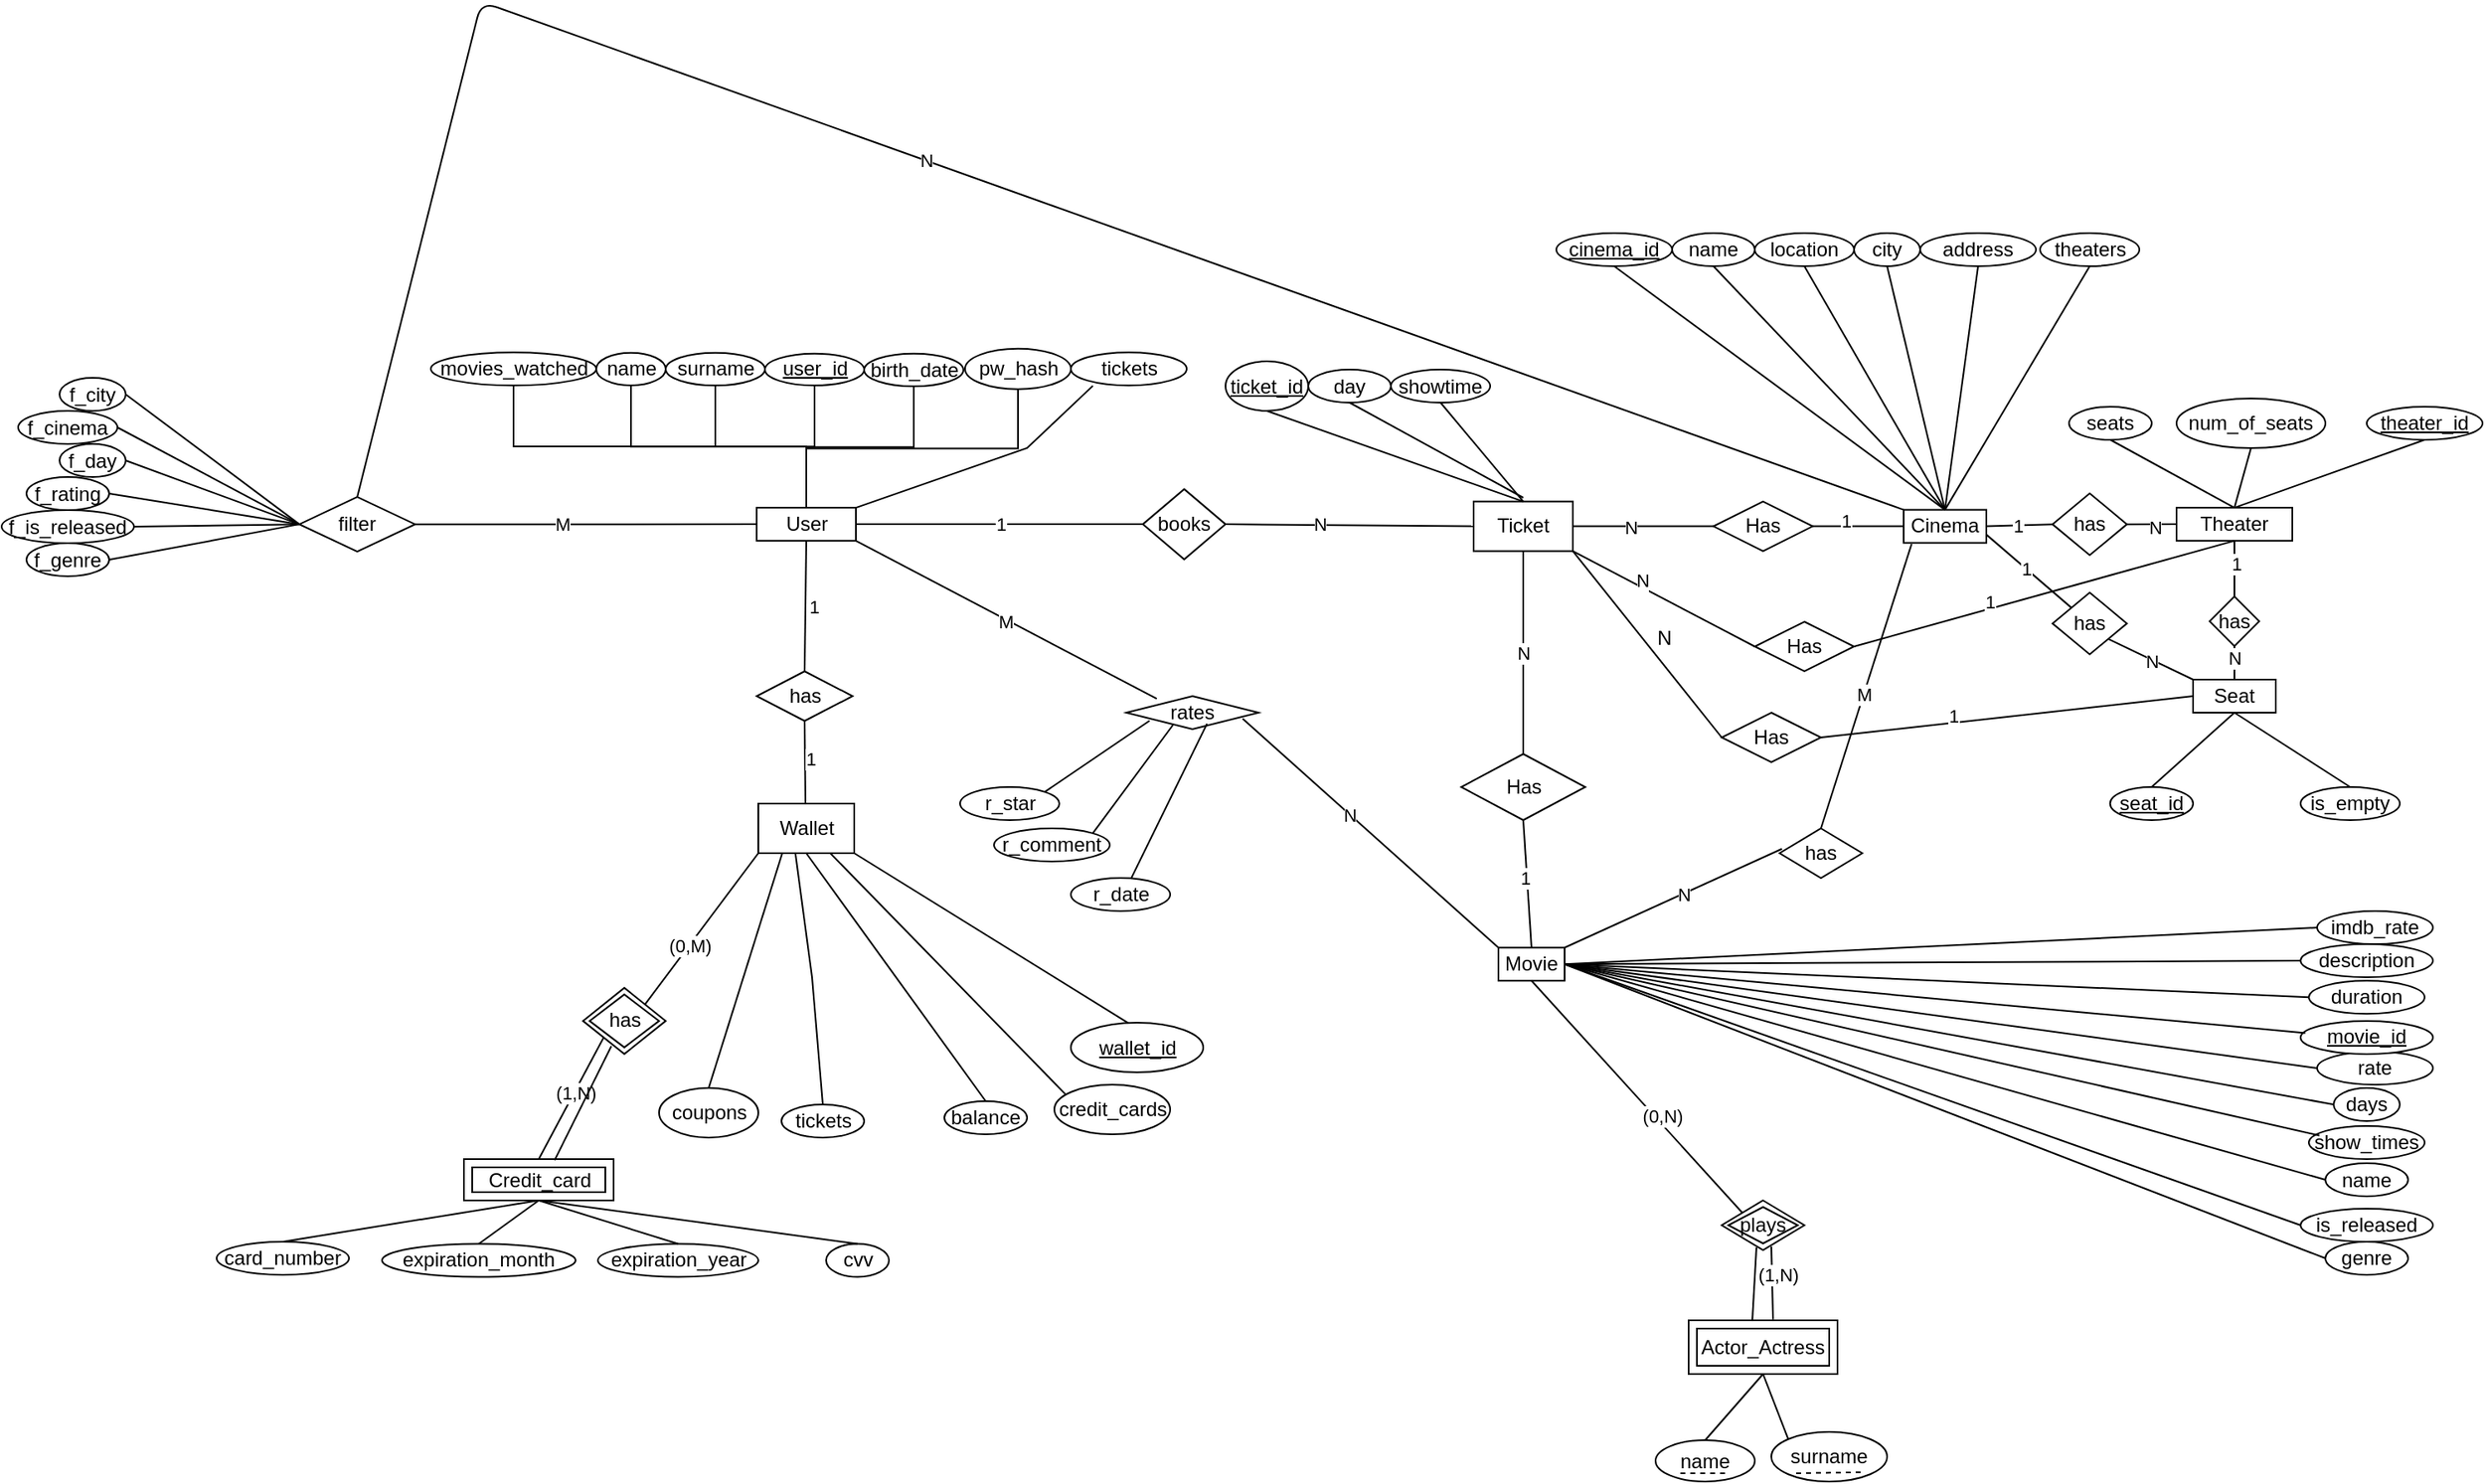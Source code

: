 <mxfile version="24.5.1" type="device">
  <diagram name="er_diagram" id="v9doxOc5a0_JCZSUFdD2">
    <mxGraphModel dx="1278" dy="685" grid="1" gridSize="10" guides="1" tooltips="1" connect="1" arrows="1" fold="1" page="0" pageScale="1" pageWidth="827" pageHeight="1169" background="none" math="0" shadow="0">
      <root>
        <mxCell id="0" />
        <mxCell id="1" parent="0" />
        <mxCell id="D5yejVB-vVZnaP33-RKD-3" style="edgeStyle=orthogonalEdgeStyle;rounded=0;orthogonalLoop=1;jettySize=auto;html=1;exitX=0.5;exitY=0;exitDx=0;exitDy=0;entryX=0.5;entryY=1;entryDx=0;entryDy=0;endArrow=none;" parent="1" source="D5yejVB-vVZnaP33-RKD-1" target="D5yejVB-vVZnaP33-RKD-4" edge="1">
          <mxGeometry relative="1" as="geometry">
            <mxPoint x="-45.5" y="-62.5" as="targetPoint" />
          </mxGeometry>
        </mxCell>
        <mxCell id="24" style="edgeStyle=none;html=1;exitX=0;exitY=0.5;exitDx=0;exitDy=0;entryX=1;entryY=0.5;entryDx=0;entryDy=0;endArrow=none;" parent="1" source="D5yejVB-vVZnaP33-RKD-1" target="21" edge="1">
          <mxGeometry relative="1" as="geometry">
            <mxPoint x="-290" y="-24.14" as="targetPoint" />
          </mxGeometry>
        </mxCell>
        <mxCell id="fPZ1t0YOK3JsRvXyAHku-118" value="M" style="edgeLabel;html=1;align=center;verticalAlign=middle;resizable=0;points=[];" parent="24" vertex="1" connectable="0">
          <mxGeometry x="0.136" relative="1" as="geometry">
            <mxPoint as="offset" />
          </mxGeometry>
        </mxCell>
        <mxCell id="D5yejVB-vVZnaP33-RKD-1" value="User" style="whiteSpace=wrap;html=1;align=center;" parent="1" vertex="1">
          <mxGeometry x="-203.5" y="-33.94" width="60" height="20" as="geometry" />
        </mxCell>
        <mxCell id="D5yejVB-vVZnaP33-RKD-2" value="Movie" style="whiteSpace=wrap;html=1;align=center;" parent="1" vertex="1">
          <mxGeometry x="245" y="232.13" width="40" height="20" as="geometry" />
        </mxCell>
        <mxCell id="D5yejVB-vVZnaP33-RKD-4" value="name" style="ellipse;whiteSpace=wrap;html=1;align=center;" parent="1" vertex="1">
          <mxGeometry x="-300.5" y="-127.63" width="42" height="19.75" as="geometry" />
        </mxCell>
        <mxCell id="D5yejVB-vVZnaP33-RKD-6" value="surname" style="ellipse;whiteSpace=wrap;html=1;align=center;" parent="1" vertex="1">
          <mxGeometry x="-258.5" y="-127.63" width="60" height="19.75" as="geometry" />
        </mxCell>
        <mxCell id="D5yejVB-vVZnaP33-RKD-7" style="edgeStyle=orthogonalEdgeStyle;rounded=0;orthogonalLoop=1;jettySize=auto;html=1;exitX=0.5;exitY=0;exitDx=0;exitDy=0;entryX=0.5;entryY=1;entryDx=0;entryDy=0;endArrow=none;" parent="1" source="D5yejVB-vVZnaP33-RKD-1" target="D5yejVB-vVZnaP33-RKD-8" edge="1">
          <mxGeometry relative="1" as="geometry">
            <mxPoint x="94.5" y="-82.75" as="targetPoint" />
            <mxPoint x="89.5" y="-22.5" as="sourcePoint" />
          </mxGeometry>
        </mxCell>
        <mxCell id="D5yejVB-vVZnaP33-RKD-8" value="birth_date" style="ellipse;whiteSpace=wrap;html=1;align=center;" parent="1" vertex="1">
          <mxGeometry x="-138.5" y="-127.13" width="60" height="19.75" as="geometry" />
        </mxCell>
        <mxCell id="D5yejVB-vVZnaP33-RKD-13" value="Wallet" style="shape=label;margin=3;double=1;whiteSpace=wrap;html=1;align=center;" parent="1" vertex="1">
          <mxGeometry x="-202.5" y="145" width="58" height="30" as="geometry" />
        </mxCell>
        <mxCell id="D5yejVB-vVZnaP33-RKD-16" style="edgeStyle=orthogonalEdgeStyle;rounded=0;orthogonalLoop=1;jettySize=auto;html=1;exitX=0.5;exitY=0;exitDx=0;exitDy=0;entryX=0.5;entryY=1;entryDx=0;entryDy=0;endArrow=none;" parent="1" source="D5yejVB-vVZnaP33-RKD-1" target="D5yejVB-vVZnaP33-RKD-17" edge="1">
          <mxGeometry relative="1" as="geometry">
            <mxPoint x="55.5" y="-123.25" as="targetPoint" />
            <mxPoint x="114.5" y="-83.25" as="sourcePoint" />
          </mxGeometry>
        </mxCell>
        <mxCell id="D5yejVB-vVZnaP33-RKD-17" value="&lt;u&gt;user_id&lt;/u&gt;" style="ellipse;whiteSpace=wrap;html=1;align=center;" parent="1" vertex="1">
          <mxGeometry x="-198.5" y="-127.13" width="60" height="19.25" as="geometry" />
        </mxCell>
        <mxCell id="D5yejVB-vVZnaP33-RKD-21" value="balance" style="ellipse;whiteSpace=wrap;html=1;align=center;" parent="1" vertex="1">
          <mxGeometry x="-90" y="325" width="50" height="20" as="geometry" />
        </mxCell>
        <mxCell id="D5yejVB-vVZnaP33-RKD-35" value="has" style="shape=rhombus;double=0;perimeter=rhombusPerimeter;whiteSpace=wrap;html=1;align=center;" parent="1" vertex="1">
          <mxGeometry x="-203.5" y="65" width="58" height="30" as="geometry" />
        </mxCell>
        <mxCell id="D5yejVB-vVZnaP33-RKD-42" style="edgeStyle=orthogonalEdgeStyle;rounded=0;orthogonalLoop=1;jettySize=auto;html=1;exitX=0.5;exitY=0;exitDx=0;exitDy=0;entryX=0.5;entryY=1;entryDx=0;entryDy=0;endArrow=none;" parent="1" source="D5yejVB-vVZnaP33-RKD-1" target="D5yejVB-vVZnaP33-RKD-43" edge="1">
          <mxGeometry relative="1" as="geometry">
            <mxPoint x="140.5" y="-48.01" as="targetPoint" />
            <mxPoint x="74.5" y="32.24" as="sourcePoint" />
          </mxGeometry>
        </mxCell>
        <mxCell id="D5yejVB-vVZnaP33-RKD-43" value="pw_hash" style="ellipse;whiteSpace=wrap;html=1;align=center;" parent="1" vertex="1">
          <mxGeometry x="-77.5" y="-130.13" width="64" height="24.49" as="geometry" />
        </mxCell>
        <mxCell id="D5yejVB-vVZnaP33-RKD-47" value="name" style="ellipse;whiteSpace=wrap;html=1;align=center;" parent="1" vertex="1">
          <mxGeometry x="745" y="362.5" width="50" height="20" as="geometry" />
        </mxCell>
        <mxCell id="D5yejVB-vVZnaP33-RKD-49" value="genre" style="ellipse;whiteSpace=wrap;html=1;align=center;" parent="1" vertex="1">
          <mxGeometry x="745" y="410" width="50" height="20" as="geometry" />
        </mxCell>
        <mxCell id="D5yejVB-vVZnaP33-RKD-54" value="imdb_rate" style="ellipse;whiteSpace=wrap;html=1;align=center;" parent="1" vertex="1">
          <mxGeometry x="740" y="210" width="70" height="20" as="geometry" />
        </mxCell>
        <mxCell id="D5yejVB-vVZnaP33-RKD-60" value="rate" style="ellipse;whiteSpace=wrap;html=1;align=center;" parent="1" vertex="1">
          <mxGeometry x="740" y="295" width="70" height="20" as="geometry" />
        </mxCell>
        <mxCell id="D5yejVB-vVZnaP33-RKD-66" value="days" style="ellipse;whiteSpace=wrap;html=1;align=center;" parent="1" vertex="1">
          <mxGeometry x="750" y="316.99" width="40" height="20" as="geometry" />
        </mxCell>
        <mxCell id="D5yejVB-vVZnaP33-RKD-68" value="show_times" style="ellipse;whiteSpace=wrap;html=1;align=center;" parent="1" vertex="1">
          <mxGeometry x="735" y="340" width="70" height="20" as="geometry" />
        </mxCell>
        <mxCell id="D5yejVB-vVZnaP33-RKD-73" value="f_city" style="ellipse;whiteSpace=wrap;html=1;align=center;" parent="1" vertex="1">
          <mxGeometry x="-625" y="-112.5" width="40" height="20" as="geometry" />
        </mxCell>
        <mxCell id="D5yejVB-vVZnaP33-RKD-74" value="f_cinema" style="ellipse;whiteSpace=wrap;html=1;" parent="1" vertex="1">
          <mxGeometry x="-650" y="-92.5" width="60" height="20" as="geometry" />
        </mxCell>
        <mxCell id="D5yejVB-vVZnaP33-RKD-75" value="f_day" style="ellipse;whiteSpace=wrap;html=1;" parent="1" vertex="1">
          <mxGeometry x="-625" y="-72.5" width="40" height="20" as="geometry" />
        </mxCell>
        <mxCell id="D5yejVB-vVZnaP33-RKD-76" value="f_rating" style="ellipse;whiteSpace=wrap;html=1;" parent="1" vertex="1">
          <mxGeometry x="-645" y="-52.5" width="50" height="20" as="geometry" />
        </mxCell>
        <mxCell id="D5yejVB-vVZnaP33-RKD-78" value="is_released" style="ellipse;whiteSpace=wrap;html=1;" parent="1" vertex="1">
          <mxGeometry x="730" y="390" width="80" height="20" as="geometry" />
        </mxCell>
        <mxCell id="D5yejVB-vVZnaP33-RKD-80" value="" style="edgeStyle=none;orthogonalLoop=1;jettySize=auto;html=1;rounded=0;exitX=0;exitY=0.5;exitDx=0;exitDy=0;entryX=1;entryY=0.5;entryDx=0;entryDy=0;endArrow=none;" parent="1" source="21" target="D5yejVB-vVZnaP33-RKD-73" edge="1">
          <mxGeometry width="100" relative="1" as="geometry">
            <mxPoint x="-500.0" y="-25.19" as="sourcePoint" />
            <mxPoint x="1320" y="473.75" as="targetPoint" />
            <Array as="points" />
          </mxGeometry>
        </mxCell>
        <mxCell id="D5yejVB-vVZnaP33-RKD-81" value="" style="edgeStyle=none;orthogonalLoop=1;jettySize=auto;html=1;rounded=0;exitX=0;exitY=0.5;exitDx=0;exitDy=0;entryX=1;entryY=0.5;entryDx=0;entryDy=0;endArrow=none;" parent="1" source="21" target="D5yejVB-vVZnaP33-RKD-74" edge="1">
          <mxGeometry width="100" relative="1" as="geometry">
            <mxPoint x="-522.5" y="-16.44" as="sourcePoint" />
            <mxPoint x="1290" y="473.75" as="targetPoint" />
            <Array as="points" />
          </mxGeometry>
        </mxCell>
        <mxCell id="D5yejVB-vVZnaP33-RKD-82" value="" style="edgeStyle=none;orthogonalLoop=1;jettySize=auto;html=1;rounded=0;exitX=0;exitY=0.5;exitDx=0;exitDy=0;entryX=1;entryY=0.5;entryDx=0;entryDy=0;endArrow=none;" parent="1" source="21" target="D5yejVB-vVZnaP33-RKD-75" edge="1">
          <mxGeometry width="100" relative="1" as="geometry">
            <mxPoint x="-510.67" y="-12.015" as="sourcePoint" />
            <mxPoint x="1290" y="483.75" as="targetPoint" />
            <Array as="points" />
          </mxGeometry>
        </mxCell>
        <mxCell id="D5yejVB-vVZnaP33-RKD-83" value="" style="edgeStyle=none;orthogonalLoop=1;jettySize=auto;html=1;rounded=0;exitX=0;exitY=0.5;exitDx=0;exitDy=0;entryX=1;entryY=0.5;entryDx=0;entryDy=0;endArrow=none;" parent="1" source="21" target="D5yejVB-vVZnaP33-RKD-76" edge="1">
          <mxGeometry width="100" relative="1" as="geometry">
            <mxPoint x="-500.0" y="-25.19" as="sourcePoint" />
            <mxPoint x="1310" y="473.75" as="targetPoint" />
            <Array as="points" />
          </mxGeometry>
        </mxCell>
        <mxCell id="D5yejVB-vVZnaP33-RKD-84" value="f_genre" style="ellipse;whiteSpace=wrap;html=1;" parent="1" vertex="1">
          <mxGeometry x="-645" y="-12.5" width="50" height="20" as="geometry" />
        </mxCell>
        <mxCell id="D5yejVB-vVZnaP33-RKD-85" value="" style="edgeStyle=none;orthogonalLoop=1;jettySize=auto;html=1;rounded=0;exitX=0;exitY=0.5;exitDx=0;exitDy=0;entryX=1;entryY=0.5;entryDx=0;entryDy=0;endArrow=none;" parent="1" source="21" target="D5yejVB-vVZnaP33-RKD-84" edge="1">
          <mxGeometry width="100" relative="1" as="geometry">
            <mxPoint x="-491.0" y="-13.365" as="sourcePoint" />
            <mxPoint x="1360" y="483.75" as="targetPoint" />
            <Array as="points" />
          </mxGeometry>
        </mxCell>
        <mxCell id="D5yejVB-vVZnaP33-RKD-86" value="f_is_released" style="ellipse;whiteSpace=wrap;html=1;" parent="1" vertex="1">
          <mxGeometry x="-660" y="-32.5" width="80" height="20" as="geometry" />
        </mxCell>
        <mxCell id="D5yejVB-vVZnaP33-RKD-87" value="" style="edgeStyle=none;orthogonalLoop=1;jettySize=auto;html=1;rounded=0;exitX=0;exitY=0.5;exitDx=0;exitDy=0;entryX=1;entryY=0.5;entryDx=0;entryDy=0;endArrow=none;" parent="1" source="21" target="D5yejVB-vVZnaP33-RKD-86" edge="1">
          <mxGeometry width="100" relative="1" as="geometry">
            <mxPoint x="-484.35" y="-17.015" as="sourcePoint" />
            <mxPoint x="1310" y="453.75" as="targetPoint" />
            <Array as="points" />
          </mxGeometry>
        </mxCell>
        <mxCell id="D5yejVB-vVZnaP33-RKD-90" value="&lt;u&gt;movie_id&lt;/u&gt;" style="ellipse;whiteSpace=wrap;html=1;" parent="1" vertex="1">
          <mxGeometry x="730" y="276.44" width="80" height="20" as="geometry" />
        </mxCell>
        <mxCell id="D5yejVB-vVZnaP33-RKD-103" value="Credit_card" style="whiteSpace=wrap;html=1;shape=ext;margin=3;double=1;" parent="1" vertex="1">
          <mxGeometry x="-380.5" y="360" width="90.5" height="25" as="geometry" />
        </mxCell>
        <mxCell id="D5yejVB-vVZnaP33-RKD-106" value="card_number" style="ellipse;whiteSpace=wrap;html=1;" parent="1" vertex="1">
          <mxGeometry x="-530" y="410" width="80" height="20" as="geometry" />
        </mxCell>
        <mxCell id="D5yejVB-vVZnaP33-RKD-107" value="" style="edgeStyle=none;orthogonalLoop=1;jettySize=auto;html=1;rounded=0;entryX=0.5;entryY=0;entryDx=0;entryDy=0;exitX=0.5;exitY=1;exitDx=0;exitDy=0;endArrow=none;" parent="1" source="D5yejVB-vVZnaP33-RKD-103" target="D5yejVB-vVZnaP33-RKD-106" edge="1">
          <mxGeometry width="100" relative="1" as="geometry">
            <mxPoint x="-273.5" y="145" as="sourcePoint" />
            <mxPoint x="-173.5" y="145" as="targetPoint" />
            <Array as="points" />
          </mxGeometry>
        </mxCell>
        <mxCell id="D5yejVB-vVZnaP33-RKD-108" value="expiration_month" style="ellipse;whiteSpace=wrap;html=1;" parent="1" vertex="1">
          <mxGeometry x="-430" y="411.25" width="117" height="20" as="geometry" />
        </mxCell>
        <mxCell id="D5yejVB-vVZnaP33-RKD-109" value="" style="edgeStyle=none;orthogonalLoop=1;jettySize=auto;html=1;rounded=0;entryX=0.5;entryY=0;entryDx=0;entryDy=0;exitX=0.5;exitY=1;exitDx=0;exitDy=0;endArrow=none;" parent="1" source="D5yejVB-vVZnaP33-RKD-103" target="D5yejVB-vVZnaP33-RKD-108" edge="1">
          <mxGeometry width="100" relative="1" as="geometry">
            <mxPoint x="-203.5" y="181.75" as="sourcePoint" />
            <mxPoint x="-176.5" y="175.75" as="targetPoint" />
            <Array as="points" />
          </mxGeometry>
        </mxCell>
        <mxCell id="D5yejVB-vVZnaP33-RKD-110" value="expiration_year" style="ellipse;whiteSpace=wrap;html=1;" parent="1" vertex="1">
          <mxGeometry x="-299.5" y="411.25" width="97" height="20" as="geometry" />
        </mxCell>
        <mxCell id="D5yejVB-vVZnaP33-RKD-111" value="" style="edgeStyle=none;orthogonalLoop=1;jettySize=auto;html=1;rounded=0;entryX=0.5;entryY=0;entryDx=0;entryDy=0;exitX=0.5;exitY=1;exitDx=0;exitDy=0;endArrow=none;" parent="1" source="D5yejVB-vVZnaP33-RKD-103" target="D5yejVB-vVZnaP33-RKD-110" edge="1">
          <mxGeometry width="100" relative="1" as="geometry">
            <mxPoint x="-179.5" y="179" as="sourcePoint" />
            <mxPoint x="-156.5" y="195.75" as="targetPoint" />
            <Array as="points" />
          </mxGeometry>
        </mxCell>
        <mxCell id="D5yejVB-vVZnaP33-RKD-112" value="cvv" style="ellipse;whiteSpace=wrap;html=1;" parent="1" vertex="1">
          <mxGeometry x="-161.5" y="411.25" width="38" height="20" as="geometry" />
        </mxCell>
        <mxCell id="D5yejVB-vVZnaP33-RKD-114" value="coupons" style="ellipse;whiteSpace=wrap;html=1;align=center;" parent="1" vertex="1">
          <mxGeometry x="-262.5" y="316.99" width="60" height="30" as="geometry" />
        </mxCell>
        <mxCell id="D5yejVB-vVZnaP33-RKD-115" value="tickets" style="ellipse;whiteSpace=wrap;html=1;align=center;" parent="1" vertex="1">
          <mxGeometry x="-188.5" y="326.99" width="50" height="20" as="geometry" />
        </mxCell>
        <mxCell id="D5yejVB-vVZnaP33-RKD-116" value="" style="edgeStyle=none;orthogonalLoop=1;jettySize=auto;html=1;rounded=0;entryX=0.5;entryY=0;entryDx=0;entryDy=0;exitX=0.25;exitY=1;exitDx=0;exitDy=0;endArrow=none;" parent="1" source="D5yejVB-vVZnaP33-RKD-13" target="D5yejVB-vVZnaP33-RKD-114" edge="1">
          <mxGeometry width="100" relative="1" as="geometry">
            <mxPoint x="-190" y="175" as="sourcePoint" />
            <mxPoint x="-13.5" y="175" as="targetPoint" />
            <Array as="points" />
          </mxGeometry>
        </mxCell>
        <mxCell id="D5yejVB-vVZnaP33-RKD-117" value="" style="edgeStyle=none;orthogonalLoop=1;jettySize=auto;html=1;rounded=0;exitX=0.386;exitY=0.994;exitDx=0;exitDy=0;entryX=0.5;entryY=0;entryDx=0;entryDy=0;exitPerimeter=0;endArrow=none;" parent="1" source="D5yejVB-vVZnaP33-RKD-13" target="D5yejVB-vVZnaP33-RKD-115" edge="1">
          <mxGeometry width="100" relative="1" as="geometry">
            <mxPoint x="-93.5" y="175" as="sourcePoint" />
            <mxPoint x="6.5" y="175" as="targetPoint" />
            <Array as="points">
              <mxPoint x="-170" y="250" />
            </Array>
          </mxGeometry>
        </mxCell>
        <mxCell id="TKebzsspwgqfqScbjhII-5" value="description" style="ellipse;whiteSpace=wrap;html=1;" parent="1" vertex="1">
          <mxGeometry x="730" y="230" width="80" height="20" as="geometry" />
        </mxCell>
        <mxCell id="TKebzsspwgqfqScbjhII-7" value="movies_watched" style="ellipse;whiteSpace=wrap;html=1;" parent="1" vertex="1">
          <mxGeometry x="-400.5" y="-127.88" width="100" height="20" as="geometry" />
        </mxCell>
        <mxCell id="TKebzsspwgqfqScbjhII-9" value="Cinema" style="whiteSpace=wrap;html=1;" parent="1" vertex="1">
          <mxGeometry x="490" y="-32.69" width="50" height="20" as="geometry" />
        </mxCell>
        <mxCell id="TKebzsspwgqfqScbjhII-10" value="location" style="ellipse;whiteSpace=wrap;html=1;" parent="1" vertex="1">
          <mxGeometry x="400" y="-200" width="60" height="20" as="geometry" />
        </mxCell>
        <mxCell id="TKebzsspwgqfqScbjhII-11" value="&lt;u&gt;cinema_id&lt;/u&gt;" style="ellipse;whiteSpace=wrap;html=1;" parent="1" vertex="1">
          <mxGeometry x="280" y="-200" width="70" height="20" as="geometry" />
        </mxCell>
        <mxCell id="TKebzsspwgqfqScbjhII-12" value="city" style="ellipse;whiteSpace=wrap;html=1;" parent="1" vertex="1">
          <mxGeometry x="460" y="-200" width="40" height="20" as="geometry" />
        </mxCell>
        <mxCell id="TKebzsspwgqfqScbjhII-14" value="name" style="ellipse;whiteSpace=wrap;html=1;" parent="1" vertex="1">
          <mxGeometry x="350" y="-200" width="50" height="20" as="geometry" />
        </mxCell>
        <mxCell id="TKebzsspwgqfqScbjhII-16" value="address" style="ellipse;whiteSpace=wrap;html=1;" parent="1" vertex="1">
          <mxGeometry x="500" y="-200" width="70" height="20" as="geometry" />
        </mxCell>
        <mxCell id="TKebzsspwgqfqScbjhII-18" value="" style="edgeStyle=none;orthogonalLoop=1;jettySize=auto;html=1;rounded=0;entryX=0.5;entryY=1;entryDx=0;entryDy=0;exitX=0.5;exitY=0;exitDx=0;exitDy=0;endArrow=none;" parent="1" source="TKebzsspwgqfqScbjhII-9" target="TKebzsspwgqfqScbjhII-11" edge="1">
          <mxGeometry width="100" relative="1" as="geometry">
            <mxPoint x="500" y="-100" as="sourcePoint" />
            <mxPoint x="600" y="-100" as="targetPoint" />
            <Array as="points" />
          </mxGeometry>
        </mxCell>
        <mxCell id="TKebzsspwgqfqScbjhII-19" value="" style="edgeStyle=none;orthogonalLoop=1;jettySize=auto;html=1;rounded=0;exitX=0.5;exitY=0;exitDx=0;exitDy=0;entryX=0.5;entryY=1;entryDx=0;entryDy=0;endArrow=none;" parent="1" source="TKebzsspwgqfqScbjhII-9" target="TKebzsspwgqfqScbjhII-14" edge="1">
          <mxGeometry width="100" relative="1" as="geometry">
            <mxPoint x="420" y="-110" as="sourcePoint" />
            <mxPoint x="520" y="-110" as="targetPoint" />
            <Array as="points" />
          </mxGeometry>
        </mxCell>
        <mxCell id="TKebzsspwgqfqScbjhII-20" value="" style="edgeStyle=none;orthogonalLoop=1;jettySize=auto;html=1;rounded=0;exitX=0.5;exitY=0;exitDx=0;exitDy=0;entryX=0.5;entryY=1;entryDx=0;entryDy=0;endArrow=none;" parent="1" source="TKebzsspwgqfqScbjhII-9" target="TKebzsspwgqfqScbjhII-10" edge="1">
          <mxGeometry width="100" relative="1" as="geometry">
            <mxPoint x="390" y="-150" as="sourcePoint" />
            <mxPoint x="490" y="-150" as="targetPoint" />
            <Array as="points" />
          </mxGeometry>
        </mxCell>
        <mxCell id="TKebzsspwgqfqScbjhII-21" value="" style="edgeStyle=none;orthogonalLoop=1;jettySize=auto;html=1;rounded=0;exitX=0.5;exitY=0;exitDx=0;exitDy=0;entryX=0.5;entryY=1;entryDx=0;entryDy=0;endArrow=none;" parent="1" source="TKebzsspwgqfqScbjhII-9" target="TKebzsspwgqfqScbjhII-12" edge="1">
          <mxGeometry width="100" relative="1" as="geometry">
            <mxPoint x="420" y="-150" as="sourcePoint" />
            <mxPoint x="520" y="-150" as="targetPoint" />
            <Array as="points" />
          </mxGeometry>
        </mxCell>
        <mxCell id="TKebzsspwgqfqScbjhII-22" value="" style="edgeStyle=none;orthogonalLoop=1;jettySize=auto;html=1;rounded=0;exitX=0.5;exitY=0;exitDx=0;exitDy=0;entryX=0.5;entryY=1;entryDx=0;entryDy=0;endArrow=none;" parent="1" source="TKebzsspwgqfqScbjhII-9" target="TKebzsspwgqfqScbjhII-16" edge="1">
          <mxGeometry width="100" relative="1" as="geometry">
            <mxPoint x="470" y="-120" as="sourcePoint" />
            <mxPoint x="570" y="-120" as="targetPoint" />
            <Array as="points" />
          </mxGeometry>
        </mxCell>
        <mxCell id="TKebzsspwgqfqScbjhII-33" value="Actor_Actress" style="shape=ext;margin=3;double=1;whiteSpace=wrap;html=1;align=center;" parent="1" vertex="1">
          <mxGeometry x="360" y="457.5" width="90" height="32.5" as="geometry" />
        </mxCell>
        <mxCell id="TKebzsspwgqfqScbjhII-34" value="plays" style="whiteSpace=wrap;html=1;shape=rhombus;double=1;perimeter=rhombusPerimeter;" parent="1" vertex="1">
          <mxGeometry x="380" y="385" width="50" height="30" as="geometry" />
        </mxCell>
        <mxCell id="TKebzsspwgqfqScbjhII-35" value="" style="edgeStyle=none;orthogonalLoop=1;jettySize=auto;html=1;rounded=0;exitX=0.5;exitY=1;exitDx=0;exitDy=0;entryX=0;entryY=0;entryDx=0;entryDy=0;endArrow=none;" parent="1" source="D5yejVB-vVZnaP33-RKD-2" target="TKebzsspwgqfqScbjhII-34" edge="1">
          <mxGeometry width="100" relative="1" as="geometry">
            <mxPoint x="404.83" y="312.5" as="sourcePoint" />
            <mxPoint x="504.83" y="312.5" as="targetPoint" />
            <Array as="points" />
          </mxGeometry>
        </mxCell>
        <mxCell id="fPZ1t0YOK3JsRvXyAHku-93" value="(0,N)" style="edgeLabel;html=1;align=center;verticalAlign=middle;resizable=0;points=[];" parent="TKebzsspwgqfqScbjhII-35" vertex="1" connectable="0">
          <mxGeometry x="0.197" y="3" relative="1" as="geometry">
            <mxPoint as="offset" />
          </mxGeometry>
        </mxCell>
        <mxCell id="TKebzsspwgqfqScbjhII-36" value="" style="edgeStyle=none;orthogonalLoop=1;jettySize=auto;html=1;rounded=0;exitX=0.42;exitY=0.946;exitDx=0;exitDy=0;entryX=0.428;entryY=-0.004;entryDx=0;entryDy=0;entryPerimeter=0;exitPerimeter=0;endArrow=none;" parent="1" source="TKebzsspwgqfqScbjhII-34" target="TKebzsspwgqfqScbjhII-33" edge="1">
          <mxGeometry width="100" relative="1" as="geometry">
            <mxPoint x="375" y="430" as="sourcePoint" />
            <mxPoint x="475" y="430" as="targetPoint" />
            <Array as="points" />
          </mxGeometry>
        </mxCell>
        <mxCell id="TKebzsspwgqfqScbjhII-37" value="" style="edgeStyle=none;orthogonalLoop=1;jettySize=auto;html=1;rounded=0;exitX=0.6;exitY=0.929;exitDx=0;exitDy=0;entryX=0.567;entryY=-0.019;entryDx=0;entryDy=0;exitPerimeter=0;entryPerimeter=0;endArrow=none;" parent="1" source="TKebzsspwgqfqScbjhII-34" target="TKebzsspwgqfqScbjhII-33" edge="1">
          <mxGeometry width="100" relative="1" as="geometry">
            <mxPoint x="390" y="470" as="sourcePoint" />
            <mxPoint x="404" y="520" as="targetPoint" />
            <Array as="points" />
          </mxGeometry>
        </mxCell>
        <mxCell id="fPZ1t0YOK3JsRvXyAHku-94" value="(1,N)" style="edgeLabel;html=1;align=center;verticalAlign=middle;resizable=0;points=[];" parent="TKebzsspwgqfqScbjhII-37" vertex="1" connectable="0">
          <mxGeometry x="-0.22" y="3" relative="1" as="geometry">
            <mxPoint as="offset" />
          </mxGeometry>
        </mxCell>
        <mxCell id="TKebzsspwgqfqScbjhII-46" value="" style="edgeStyle=none;orthogonalLoop=1;jettySize=auto;html=1;rounded=0;exitX=1;exitY=0.5;exitDx=0;exitDy=0;entryX=0.036;entryY=0.368;entryDx=0;entryDy=0;entryPerimeter=0;endArrow=none;" parent="1" source="D5yejVB-vVZnaP33-RKD-2" target="D5yejVB-vVZnaP33-RKD-90" edge="1">
          <mxGeometry width="100" relative="1" as="geometry">
            <mxPoint x="424.83" y="262.5" as="sourcePoint" />
            <mxPoint x="524.83" y="262.5" as="targetPoint" />
            <Array as="points" />
          </mxGeometry>
        </mxCell>
        <mxCell id="TKebzsspwgqfqScbjhII-47" value="" style="edgeStyle=none;orthogonalLoop=1;jettySize=auto;html=1;rounded=0;exitX=1;exitY=0.5;exitDx=0;exitDy=0;entryX=0;entryY=0.5;entryDx=0;entryDy=0;endArrow=none;" parent="1" source="D5yejVB-vVZnaP33-RKD-2" target="D5yejVB-vVZnaP33-RKD-66" edge="1">
          <mxGeometry width="100" relative="1" as="geometry">
            <mxPoint x="467.06" y="307.23" as="sourcePoint" />
            <mxPoint x="480.0" y="312.5" as="targetPoint" />
            <Array as="points" />
          </mxGeometry>
        </mxCell>
        <mxCell id="TKebzsspwgqfqScbjhII-48" value="" style="edgeStyle=none;orthogonalLoop=1;jettySize=auto;html=1;rounded=0;exitX=1;exitY=0.5;exitDx=0;exitDy=0;entryX=0.091;entryY=0.287;entryDx=0;entryDy=0;entryPerimeter=0;endArrow=none;" parent="1" source="D5yejVB-vVZnaP33-RKD-2" target="D5yejVB-vVZnaP33-RKD-68" edge="1">
          <mxGeometry width="100" relative="1" as="geometry">
            <mxPoint x="442.7" y="312.03" as="sourcePoint" />
            <mxPoint x="520" y="322.5" as="targetPoint" />
            <Array as="points" />
          </mxGeometry>
        </mxCell>
        <mxCell id="TKebzsspwgqfqScbjhII-49" value="" style="edgeStyle=none;orthogonalLoop=1;jettySize=auto;html=1;rounded=0;exitX=1;exitY=0.5;exitDx=0;exitDy=0;entryX=0;entryY=0.5;entryDx=0;entryDy=0;endArrow=none;" parent="1" source="D5yejVB-vVZnaP33-RKD-2" target="D5yejVB-vVZnaP33-RKD-60" edge="1">
          <mxGeometry width="100" relative="1" as="geometry">
            <mxPoint x="364.83" y="282.5" as="sourcePoint" />
            <mxPoint x="464.83" y="282.5" as="targetPoint" />
            <Array as="points" />
          </mxGeometry>
        </mxCell>
        <mxCell id="N-ok7iTfvvvv9O8yAwdT-1" value="theaters" style="ellipse;whiteSpace=wrap;html=1;" parent="1" vertex="1">
          <mxGeometry x="572.5" y="-200" width="60" height="20" as="geometry" />
        </mxCell>
        <mxCell id="N-ok7iTfvvvv9O8yAwdT-2" value="" style="edgeStyle=none;orthogonalLoop=1;jettySize=auto;html=1;rounded=0;exitX=0.5;exitY=0;exitDx=0;exitDy=0;entryX=0.5;entryY=1;entryDx=0;entryDy=0;endArrow=none;" parent="1" source="TKebzsspwgqfqScbjhII-9" target="N-ok7iTfvvvv9O8yAwdT-1" edge="1">
          <mxGeometry width="100" relative="1" as="geometry">
            <mxPoint x="460" y="-90" as="sourcePoint" />
            <mxPoint x="560" y="-90" as="targetPoint" />
            <Array as="points" />
          </mxGeometry>
        </mxCell>
        <mxCell id="N-ok7iTfvvvv9O8yAwdT-3" value="duration" style="ellipse;whiteSpace=wrap;html=1;" parent="1" vertex="1">
          <mxGeometry x="735" y="252.13" width="70" height="20" as="geometry" />
        </mxCell>
        <mxCell id="N-ok7iTfvvvv9O8yAwdT-6" value="Ticket" style="shape=ext;margin=3;double=0;whiteSpace=wrap;html=1;align=center;" parent="1" vertex="1">
          <mxGeometry x="230" y="-37.69" width="60" height="30" as="geometry" />
        </mxCell>
        <mxCell id="N-ok7iTfvvvv9O8yAwdT-7" value="books" style="rhombus;whiteSpace=wrap;html=1;" parent="1" vertex="1">
          <mxGeometry x="30" y="-45.19" width="50" height="42.5" as="geometry" />
        </mxCell>
        <mxCell id="N-ok7iTfvvvv9O8yAwdT-8" value="1" style="edgeStyle=none;orthogonalLoop=1;jettySize=auto;html=1;rounded=0;exitX=1;exitY=0.5;exitDx=0;exitDy=0;entryX=0;entryY=0.5;entryDx=0;entryDy=0;endArrow=none;" parent="1" source="D5yejVB-vVZnaP33-RKD-1" target="N-ok7iTfvvvv9O8yAwdT-7" edge="1">
          <mxGeometry width="100" relative="1" as="geometry">
            <mxPoint x="70" y="150" as="sourcePoint" />
            <mxPoint x="200" y="86" as="targetPoint" />
            <Array as="points" />
          </mxGeometry>
        </mxCell>
        <mxCell id="N-ok7iTfvvvv9O8yAwdT-9" value="" style="edgeStyle=none;orthogonalLoop=1;jettySize=auto;html=1;rounded=0;entryX=0;entryY=0.5;entryDx=0;entryDy=0;exitX=1;exitY=0.5;exitDx=0;exitDy=0;endArrow=none;" parent="1" source="N-ok7iTfvvvv9O8yAwdT-7" target="N-ok7iTfvvvv9O8yAwdT-6" edge="1">
          <mxGeometry width="100" relative="1" as="geometry">
            <mxPoint y="150" as="sourcePoint" />
            <mxPoint x="100" y="150" as="targetPoint" />
            <Array as="points" />
          </mxGeometry>
        </mxCell>
        <mxCell id="N-ok7iTfvvvv9O8yAwdT-14" value="N" style="edgeLabel;html=1;align=center;verticalAlign=middle;resizable=0;points=[];" parent="N-ok7iTfvvvv9O8yAwdT-9" vertex="1" connectable="0">
          <mxGeometry x="-0.24" y="1" relative="1" as="geometry">
            <mxPoint as="offset" />
          </mxGeometry>
        </mxCell>
        <mxCell id="N-ok7iTfvvvv9O8yAwdT-10" value="showtime" style="ellipse;whiteSpace=wrap;html=1;" parent="1" vertex="1">
          <mxGeometry x="180" y="-117.5" width="60" height="20" as="geometry" />
        </mxCell>
        <mxCell id="N-ok7iTfvvvv9O8yAwdT-11" value="day" style="ellipse;whiteSpace=wrap;html=1;" parent="1" vertex="1">
          <mxGeometry x="130" y="-117.5" width="50" height="20" as="geometry" />
        </mxCell>
        <mxCell id="N-ok7iTfvvvv9O8yAwdT-16" value="" style="edgeStyle=none;orthogonalLoop=1;jettySize=auto;html=1;rounded=0;exitX=0.5;exitY=0;exitDx=0;exitDy=0;entryX=0.5;entryY=1;entryDx=0;entryDy=0;endArrow=none;" parent="1" source="N-ok7iTfvvvv9O8yAwdT-6" target="N-ok7iTfvvvv9O8yAwdT-10" edge="1">
          <mxGeometry width="100" relative="1" as="geometry">
            <mxPoint x="-150" y="180" as="sourcePoint" />
            <mxPoint x="-50" y="180" as="targetPoint" />
            <Array as="points" />
          </mxGeometry>
        </mxCell>
        <mxCell id="N-ok7iTfvvvv9O8yAwdT-17" value="" style="edgeStyle=none;orthogonalLoop=1;jettySize=auto;html=1;rounded=0;entryX=0.5;entryY=1;entryDx=0;entryDy=0;endArrow=none;" parent="1" target="N-ok7iTfvvvv9O8yAwdT-11" edge="1">
          <mxGeometry width="100" relative="1" as="geometry">
            <mxPoint x="260" y="-40" as="sourcePoint" />
            <mxPoint x="-50" y="130" as="targetPoint" />
            <Array as="points" />
          </mxGeometry>
        </mxCell>
        <mxCell id="sAwqbPBRsYMZf8_RckrG-4" value="name" style="ellipse;whiteSpace=wrap;html=1;" parent="1" vertex="1">
          <mxGeometry x="340" y="530" width="60" height="25" as="geometry" />
        </mxCell>
        <mxCell id="sAwqbPBRsYMZf8_RckrG-5" value="surname" style="ellipse;whiteSpace=wrap;html=1;" parent="1" vertex="1">
          <mxGeometry x="410" y="525" width="70" height="30" as="geometry" />
        </mxCell>
        <mxCell id="sAwqbPBRsYMZf8_RckrG-8" value="" style="edgeStyle=none;orthogonalLoop=1;jettySize=auto;html=1;rounded=0;exitX=0.5;exitY=1;exitDx=0;exitDy=0;entryX=0.5;entryY=0;entryDx=0;entryDy=0;endArrow=none;" parent="1" source="TKebzsspwgqfqScbjhII-33" target="sAwqbPBRsYMZf8_RckrG-4" edge="1">
          <mxGeometry width="100" relative="1" as="geometry">
            <mxPoint x="405" y="550" as="sourcePoint" />
            <mxPoint x="505.0" y="550" as="targetPoint" />
            <Array as="points" />
          </mxGeometry>
        </mxCell>
        <mxCell id="sAwqbPBRsYMZf8_RckrG-9" value="" style="edgeStyle=none;orthogonalLoop=1;jettySize=auto;html=1;rounded=0;exitX=0.5;exitY=1;exitDx=0;exitDy=0;entryX=0;entryY=0;entryDx=0;entryDy=0;endArrow=none;" parent="1" source="TKebzsspwgqfqScbjhII-33" target="sAwqbPBRsYMZf8_RckrG-5" edge="1">
          <mxGeometry width="100" relative="1" as="geometry">
            <mxPoint x="395" y="570" as="sourcePoint" />
            <mxPoint x="495" y="570" as="targetPoint" />
            <Array as="points" />
          </mxGeometry>
        </mxCell>
        <mxCell id="sAwqbPBRsYMZf8_RckrG-12" value="Has" style="rhombus;whiteSpace=wrap;html=1;" parent="1" vertex="1">
          <mxGeometry x="375" y="-37.69" width="60" height="30" as="geometry" />
        </mxCell>
        <mxCell id="sAwqbPBRsYMZf8_RckrG-13" value="" style="edgeStyle=none;orthogonalLoop=1;jettySize=auto;html=1;rounded=0;entryX=0;entryY=0.5;entryDx=0;entryDy=0;exitX=1;exitY=0.5;exitDx=0;exitDy=0;endArrow=none;" parent="1" source="N-ok7iTfvvvv9O8yAwdT-6" target="sAwqbPBRsYMZf8_RckrG-12" edge="1">
          <mxGeometry width="100" relative="1" as="geometry">
            <mxPoint x="300" y="-30" as="sourcePoint" />
            <mxPoint x="400" y="-30" as="targetPoint" />
            <Array as="points" />
          </mxGeometry>
        </mxCell>
        <mxCell id="sAwqbPBRsYMZf8_RckrG-31" value="N" style="edgeLabel;html=1;align=center;verticalAlign=middle;resizable=0;points=[];" parent="sAwqbPBRsYMZf8_RckrG-13" vertex="1" connectable="0">
          <mxGeometry x="-0.181" relative="1" as="geometry">
            <mxPoint as="offset" />
          </mxGeometry>
        </mxCell>
        <mxCell id="sAwqbPBRsYMZf8_RckrG-14" value="" style="edgeStyle=none;orthogonalLoop=1;jettySize=auto;html=1;rounded=0;entryX=0;entryY=0.5;entryDx=0;entryDy=0;exitX=1;exitY=0.5;exitDx=0;exitDy=0;endArrow=none;" parent="1" source="sAwqbPBRsYMZf8_RckrG-12" target="TKebzsspwgqfqScbjhII-9" edge="1">
          <mxGeometry width="100" relative="1" as="geometry">
            <mxPoint x="400" y="10" as="sourcePoint" />
            <mxPoint x="500" y="10" as="targetPoint" />
            <Array as="points" />
          </mxGeometry>
        </mxCell>
        <mxCell id="sAwqbPBRsYMZf8_RckrG-32" value="1" style="edgeLabel;html=1;align=center;verticalAlign=middle;resizable=0;points=[];" parent="sAwqbPBRsYMZf8_RckrG-14" vertex="1" connectable="0">
          <mxGeometry x="-0.284" y="4" relative="1" as="geometry">
            <mxPoint as="offset" />
          </mxGeometry>
        </mxCell>
        <mxCell id="sAwqbPBRsYMZf8_RckrG-16" value="&lt;u&gt;ticket_id&lt;/u&gt;" style="ellipse;whiteSpace=wrap;html=1;" parent="1" vertex="1">
          <mxGeometry x="80" y="-122.5" width="50" height="30" as="geometry" />
        </mxCell>
        <mxCell id="sAwqbPBRsYMZf8_RckrG-17" value="" style="edgeStyle=none;orthogonalLoop=1;jettySize=auto;html=1;rounded=0;entryX=0.5;entryY=1;entryDx=0;entryDy=0;exitX=0.5;exitY=0;exitDx=0;exitDy=0;endArrow=none;" parent="1" source="N-ok7iTfvvvv9O8yAwdT-6" target="sAwqbPBRsYMZf8_RckrG-16" edge="1">
          <mxGeometry width="100" relative="1" as="geometry">
            <mxPoint x="270" y="-40" as="sourcePoint" />
            <mxPoint x="510" y="80" as="targetPoint" />
            <Array as="points" />
          </mxGeometry>
        </mxCell>
        <mxCell id="sAwqbPBRsYMZf8_RckrG-18" style="edgeStyle=orthogonalEdgeStyle;rounded=0;orthogonalLoop=1;jettySize=auto;html=1;exitX=0.5;exitY=1;exitDx=0;exitDy=0;" parent="1" source="D5yejVB-vVZnaP33-RKD-49" target="D5yejVB-vVZnaP33-RKD-49" edge="1">
          <mxGeometry relative="1" as="geometry" />
        </mxCell>
        <mxCell id="sAwqbPBRsYMZf8_RckrG-19" value="" style="edgeStyle=none;orthogonalLoop=1;jettySize=auto;html=1;rounded=0;exitX=1;exitY=0.5;exitDx=0;exitDy=0;entryX=0;entryY=0.5;entryDx=0;entryDy=0;endArrow=none;" parent="1" source="D5yejVB-vVZnaP33-RKD-2" target="D5yejVB-vVZnaP33-RKD-49" edge="1">
          <mxGeometry width="100" relative="1" as="geometry">
            <mxPoint x="200" y="387.5" as="sourcePoint" />
            <mxPoint x="300" y="387.5" as="targetPoint" />
            <Array as="points" />
          </mxGeometry>
        </mxCell>
        <mxCell id="sAwqbPBRsYMZf8_RckrG-20" value="" style="endArrow=none;html=1;rounded=0;entryX=0;entryY=0.5;entryDx=0;entryDy=0;exitX=1;exitY=0.5;exitDx=0;exitDy=0;" parent="1" source="D5yejVB-vVZnaP33-RKD-2" target="N-ok7iTfvvvv9O8yAwdT-3" edge="1">
          <mxGeometry width="50" height="50" relative="1" as="geometry">
            <mxPoint x="390" y="307.5" as="sourcePoint" />
            <mxPoint x="230" y="427.5" as="targetPoint" />
          </mxGeometry>
        </mxCell>
        <mxCell id="sAwqbPBRsYMZf8_RckrG-21" value="" style="edgeStyle=none;orthogonalLoop=1;jettySize=auto;html=1;rounded=0;entryX=0;entryY=0.5;entryDx=0;entryDy=0;exitX=1;exitY=0.5;exitDx=0;exitDy=0;endArrow=none;" parent="1" source="D5yejVB-vVZnaP33-RKD-2" target="TKebzsspwgqfqScbjhII-5" edge="1">
          <mxGeometry width="100" relative="1" as="geometry">
            <mxPoint x="290" y="187.5" as="sourcePoint" />
            <mxPoint x="390" y="187.5" as="targetPoint" />
            <Array as="points" />
          </mxGeometry>
        </mxCell>
        <mxCell id="sAwqbPBRsYMZf8_RckrG-22" value="" style="edgeStyle=none;orthogonalLoop=1;jettySize=auto;html=1;rounded=0;exitX=1;exitY=0.5;exitDx=0;exitDy=0;entryX=0;entryY=0.5;entryDx=0;entryDy=0;endArrow=none;" parent="1" source="D5yejVB-vVZnaP33-RKD-2" target="D5yejVB-vVZnaP33-RKD-47" edge="1">
          <mxGeometry width="100" relative="1" as="geometry">
            <mxPoint x="270" y="367.5" as="sourcePoint" />
            <mxPoint x="370" y="367.5" as="targetPoint" />
            <Array as="points" />
          </mxGeometry>
        </mxCell>
        <mxCell id="sAwqbPBRsYMZf8_RckrG-23" value="" style="orthogonalLoop=0;jettySize=auto;html=1;rounded=0;exitX=1;exitY=0.5;exitDx=0;exitDy=0;entryX=0;entryY=0.5;entryDx=0;entryDy=0;shape=connector;endArrow=none;" parent="1" source="D5yejVB-vVZnaP33-RKD-2" target="D5yejVB-vVZnaP33-RKD-54" edge="1">
          <mxGeometry width="100" relative="1" as="geometry">
            <mxPoint x="650" y="217.5" as="sourcePoint" />
            <mxPoint x="750" y="217.5" as="targetPoint" />
          </mxGeometry>
        </mxCell>
        <mxCell id="sAwqbPBRsYMZf8_RckrG-24" value="" style="edgeStyle=none;orthogonalLoop=1;jettySize=auto;html=1;rounded=0;exitX=1;exitY=0.5;exitDx=0;exitDy=0;entryX=0;entryY=0.5;entryDx=0;entryDy=0;endArrow=none;" parent="1" source="D5yejVB-vVZnaP33-RKD-2" target="D5yejVB-vVZnaP33-RKD-78" edge="1">
          <mxGeometry width="100" relative="1" as="geometry">
            <mxPoint x="320" y="187.5" as="sourcePoint" />
            <mxPoint x="420" y="187.5" as="targetPoint" />
            <Array as="points" />
          </mxGeometry>
        </mxCell>
        <mxCell id="sAwqbPBRsYMZf8_RckrG-25" value="Has" style="rhombus;whiteSpace=wrap;html=1;" parent="1" vertex="1">
          <mxGeometry x="222.5" y="115" width="75" height="40" as="geometry" />
        </mxCell>
        <mxCell id="sAwqbPBRsYMZf8_RckrG-26" value="N" style="endArrow=none;html=1;rounded=0;exitX=0.5;exitY=1;exitDx=0;exitDy=0;entryX=0.5;entryY=0;entryDx=0;entryDy=0;" parent="1" source="N-ok7iTfvvvv9O8yAwdT-6" target="sAwqbPBRsYMZf8_RckrG-25" edge="1">
          <mxGeometry width="50" height="50" relative="1" as="geometry">
            <mxPoint x="390" as="sourcePoint" />
            <mxPoint x="440" y="-50" as="targetPoint" />
          </mxGeometry>
        </mxCell>
        <mxCell id="9MTwHboh7cCrPoTY80c0-14" value="Theater" style="whiteSpace=wrap;html=1;" parent="1" vertex="1">
          <mxGeometry x="655" y="-33.94" width="70" height="20" as="geometry" />
        </mxCell>
        <mxCell id="9MTwHboh7cCrPoTY80c0-15" value="num_of_seats" style="ellipse;whiteSpace=wrap;html=1;" parent="1" vertex="1">
          <mxGeometry x="655" y="-100" width="90" height="30" as="geometry" />
        </mxCell>
        <mxCell id="9MTwHboh7cCrPoTY80c0-17" value="" style="edgeStyle=none;orthogonalLoop=1;jettySize=auto;html=1;rounded=0;exitX=1;exitY=0.5;exitDx=0;exitDy=0;entryX=0;entryY=0.5;entryDx=0;entryDy=0;endArrow=none;" parent="1" source="9MTwHboh7cCrPoTY80c0-34" target="9MTwHboh7cCrPoTY80c0-14" edge="1">
          <mxGeometry width="100" relative="1" as="geometry">
            <mxPoint x="460" y="-30" as="sourcePoint" />
            <mxPoint x="560" y="-30" as="targetPoint" />
            <Array as="points" />
          </mxGeometry>
        </mxCell>
        <mxCell id="kSwwbWvzaVQ8rOAjKfRj-63" value="N" style="edgeLabel;html=1;align=center;verticalAlign=middle;resizable=0;points=[];" parent="9MTwHboh7cCrPoTY80c0-17" vertex="1" connectable="0">
          <mxGeometry x="0.137" y="-2" relative="1" as="geometry">
            <mxPoint as="offset" />
          </mxGeometry>
        </mxCell>
        <mxCell id="9MTwHboh7cCrPoTY80c0-18" value="" style="edgeStyle=none;orthogonalLoop=1;jettySize=auto;html=1;rounded=0;entryX=0.5;entryY=1;entryDx=0;entryDy=0;exitX=0.5;exitY=0;exitDx=0;exitDy=0;endArrow=none;" parent="1" source="9MTwHboh7cCrPoTY80c0-14" target="9MTwHboh7cCrPoTY80c0-15" edge="1">
          <mxGeometry width="100" relative="1" as="geometry">
            <mxPoint x="690" y="-30" as="sourcePoint" />
            <mxPoint x="640" y="-90" as="targetPoint" />
            <Array as="points" />
          </mxGeometry>
        </mxCell>
        <mxCell id="9MTwHboh7cCrPoTY80c0-21" value="Seat" style="whiteSpace=wrap;html=1;" parent="1" vertex="1">
          <mxGeometry x="665" y="70" width="50" height="20" as="geometry" />
        </mxCell>
        <mxCell id="9MTwHboh7cCrPoTY80c0-22" value="" style="edgeStyle=none;orthogonalLoop=1;jettySize=auto;html=1;rounded=0;exitX=0.5;exitY=1;exitDx=0;exitDy=0;entryX=0.5;entryY=0;entryDx=0;entryDy=0;endArrow=none;" parent="1" source="9MTwHboh7cCrPoTY80c0-36" target="9MTwHboh7cCrPoTY80c0-21" edge="1">
          <mxGeometry width="100" relative="1" as="geometry">
            <mxPoint x="616.83" y="-40" as="sourcePoint" />
            <mxPoint x="616.83" y="29.75" as="targetPoint" />
            <Array as="points" />
          </mxGeometry>
        </mxCell>
        <mxCell id="fPZ1t0YOK3JsRvXyAHku-107" value="N" style="edgeLabel;html=1;align=center;verticalAlign=middle;resizable=0;points=[];" parent="9MTwHboh7cCrPoTY80c0-22" vertex="1" connectable="0">
          <mxGeometry x="-0.325" relative="1" as="geometry">
            <mxPoint as="offset" />
          </mxGeometry>
        </mxCell>
        <mxCell id="9MTwHboh7cCrPoTY80c0-27" value="is_empty" style="ellipse;whiteSpace=wrap;html=1;" parent="1" vertex="1">
          <mxGeometry x="730" y="135" width="60" height="20" as="geometry" />
        </mxCell>
        <mxCell id="9MTwHboh7cCrPoTY80c0-28" value="" style="edgeStyle=none;orthogonalLoop=1;jettySize=auto;html=1;rounded=0;exitX=0.5;exitY=1;exitDx=0;exitDy=0;entryX=0.5;entryY=0;entryDx=0;entryDy=0;endArrow=none;" parent="1" source="9MTwHboh7cCrPoTY80c0-21" target="9MTwHboh7cCrPoTY80c0-27" edge="1">
          <mxGeometry width="100" relative="1" as="geometry">
            <mxPoint x="620" y="70" as="sourcePoint" />
            <mxPoint x="720" y="70" as="targetPoint" />
            <Array as="points" />
          </mxGeometry>
        </mxCell>
        <mxCell id="9MTwHboh7cCrPoTY80c0-30" value="&lt;u&gt;seat_id&lt;/u&gt;" style="ellipse;whiteSpace=wrap;html=1;" parent="1" vertex="1">
          <mxGeometry x="614.83" y="135" width="50.17" height="20" as="geometry" />
        </mxCell>
        <mxCell id="9MTwHboh7cCrPoTY80c0-31" value="" style="edgeStyle=none;orthogonalLoop=1;jettySize=auto;html=1;rounded=0;entryX=0.5;entryY=0;entryDx=0;entryDy=0;exitX=0.5;exitY=1;exitDx=0;exitDy=0;endArrow=none;" parent="1" source="9MTwHboh7cCrPoTY80c0-21" target="9MTwHboh7cCrPoTY80c0-30" edge="1">
          <mxGeometry width="100" relative="1" as="geometry">
            <mxPoint x="570" y="70" as="sourcePoint" />
            <mxPoint x="670" y="70" as="targetPoint" />
            <Array as="points" />
          </mxGeometry>
        </mxCell>
        <mxCell id="9MTwHboh7cCrPoTY80c0-32" value="&lt;u&gt;theater_id&lt;/u&gt;" style="ellipse;whiteSpace=wrap;html=1;" parent="1" vertex="1">
          <mxGeometry x="770" y="-95" width="70" height="20" as="geometry" />
        </mxCell>
        <mxCell id="9MTwHboh7cCrPoTY80c0-33" value="" style="edgeStyle=none;orthogonalLoop=1;jettySize=auto;html=1;rounded=0;exitX=0.5;exitY=0;exitDx=0;exitDy=0;entryX=0.5;entryY=1;entryDx=0;entryDy=0;endArrow=none;" parent="1" source="9MTwHboh7cCrPoTY80c0-14" target="9MTwHboh7cCrPoTY80c0-32" edge="1">
          <mxGeometry width="100" relative="1" as="geometry">
            <mxPoint x="650" y="-40" as="sourcePoint" />
            <mxPoint x="750" y="-40" as="targetPoint" />
            <Array as="points" />
          </mxGeometry>
        </mxCell>
        <mxCell id="9MTwHboh7cCrPoTY80c0-35" value="" style="edgeStyle=none;orthogonalLoop=1;jettySize=auto;html=1;rounded=0;exitX=1;exitY=0.5;exitDx=0;exitDy=0;entryX=0;entryY=0.5;entryDx=0;entryDy=0;endArrow=none;" parent="1" source="TKebzsspwgqfqScbjhII-9" target="9MTwHboh7cCrPoTY80c0-34" edge="1">
          <mxGeometry width="100" relative="1" as="geometry">
            <mxPoint x="480" y="-80" as="sourcePoint" />
            <mxPoint x="580" y="-60" as="targetPoint" />
            <Array as="points" />
          </mxGeometry>
        </mxCell>
        <mxCell id="kSwwbWvzaVQ8rOAjKfRj-62" value="1" style="edgeLabel;html=1;align=center;verticalAlign=middle;resizable=0;points=[];" parent="9MTwHboh7cCrPoTY80c0-35" vertex="1" connectable="0">
          <mxGeometry x="-0.041" relative="1" as="geometry">
            <mxPoint as="offset" />
          </mxGeometry>
        </mxCell>
        <mxCell id="9MTwHboh7cCrPoTY80c0-34" value="has" style="rhombus;whiteSpace=wrap;html=1;" parent="1" vertex="1">
          <mxGeometry x="580" y="-42.62" width="45" height="37.37" as="geometry" />
        </mxCell>
        <mxCell id="9MTwHboh7cCrPoTY80c0-37" value="" style="edgeStyle=none;orthogonalLoop=1;jettySize=auto;html=1;rounded=0;exitX=0.5;exitY=1;exitDx=0;exitDy=0;entryX=0.5;entryY=0;entryDx=0;entryDy=0;endArrow=none;" parent="1" source="9MTwHboh7cCrPoTY80c0-14" target="9MTwHboh7cCrPoTY80c0-36" edge="1">
          <mxGeometry width="100" relative="1" as="geometry">
            <mxPoint x="616.83" y="-40" as="sourcePoint" />
            <mxPoint x="616.83" y="29.75" as="targetPoint" />
            <Array as="points" />
          </mxGeometry>
        </mxCell>
        <mxCell id="fPZ1t0YOK3JsRvXyAHku-110" value="1" style="edgeLabel;html=1;align=center;verticalAlign=middle;resizable=0;points=[];" parent="9MTwHboh7cCrPoTY80c0-37" vertex="1" connectable="0">
          <mxGeometry x="-0.168" y="1" relative="1" as="geometry">
            <mxPoint as="offset" />
          </mxGeometry>
        </mxCell>
        <mxCell id="9MTwHboh7cCrPoTY80c0-36" value="has" style="rhombus;whiteSpace=wrap;html=1;" parent="1" vertex="1">
          <mxGeometry x="675" y="19.75" width="30" height="30" as="geometry" />
        </mxCell>
        <mxCell id="8cAE8e9gn-1L0kly88OA-6" value="seats" style="ellipse;whiteSpace=wrap;html=1;" parent="1" vertex="1">
          <mxGeometry x="590" y="-95" width="50" height="20" as="geometry" />
        </mxCell>
        <mxCell id="8cAE8e9gn-1L0kly88OA-7" value="" style="edgeStyle=none;orthogonalLoop=1;jettySize=auto;html=1;rounded=0;exitX=0.5;exitY=0;exitDx=0;exitDy=0;entryX=0.5;entryY=1;entryDx=0;entryDy=0;endArrow=none;" parent="1" source="9MTwHboh7cCrPoTY80c0-14" target="8cAE8e9gn-1L0kly88OA-6" edge="1">
          <mxGeometry width="100" relative="1" as="geometry">
            <mxPoint x="590" y="-10" as="sourcePoint" />
            <mxPoint x="690" y="-10" as="targetPoint" />
            <Array as="points" />
          </mxGeometry>
        </mxCell>
        <mxCell id="3" value="" style="edgeStyle=elbowEdgeStyle;elbow=vertical;endArrow=none;html=1;curved=0;rounded=0;endSize=8;startSize=8;exitX=0.5;exitY=0;exitDx=0;exitDy=0;entryX=0.5;entryY=1;entryDx=0;entryDy=0;" parent="1" source="D5yejVB-vVZnaP33-RKD-1" target="TKebzsspwgqfqScbjhII-7" edge="1">
          <mxGeometry width="50" height="50" relative="1" as="geometry">
            <mxPoint x="-140.5" y="-28.94" as="sourcePoint" />
            <mxPoint x="-330.5" y="-18.94" as="targetPoint" />
          </mxGeometry>
        </mxCell>
        <mxCell id="4" value="" style="edgeStyle=elbowEdgeStyle;elbow=vertical;endArrow=none;html=1;curved=0;rounded=0;endSize=8;startSize=8;exitX=0.5;exitY=0;exitDx=0;exitDy=0;entryX=0.5;entryY=1;entryDx=0;entryDy=0;" parent="1" source="D5yejVB-vVZnaP33-RKD-1" target="D5yejVB-vVZnaP33-RKD-6" edge="1">
          <mxGeometry width="50" height="50" relative="1" as="geometry">
            <mxPoint x="-310" y="-10" as="sourcePoint" />
            <mxPoint x="-260" y="-60" as="targetPoint" />
          </mxGeometry>
        </mxCell>
        <mxCell id="5" value="" style="endArrow=none;html=1;exitX=0.5;exitY=1;exitDx=0;exitDy=0;entryX=0.5;entryY=0;entryDx=0;entryDy=0;" parent="1" source="D5yejVB-vVZnaP33-RKD-103" target="D5yejVB-vVZnaP33-RKD-112" edge="1">
          <mxGeometry width="50" height="50" relative="1" as="geometry">
            <mxPoint x="-20" y="510" as="sourcePoint" />
            <mxPoint x="30" y="460" as="targetPoint" />
          </mxGeometry>
        </mxCell>
        <mxCell id="6" value="" style="endArrow=none;html=1;exitX=0;exitY=1;exitDx=0;exitDy=0;entryX=1;entryY=0;entryDx=0;entryDy=0;" parent="1" source="D5yejVB-vVZnaP33-RKD-13" target="fPZ1t0YOK3JsRvXyAHku-76" edge="1">
          <mxGeometry width="50" height="50" relative="1" as="geometry">
            <mxPoint x="-160" y="270" as="sourcePoint" />
            <mxPoint x="-320" y="140" as="targetPoint" />
          </mxGeometry>
        </mxCell>
        <mxCell id="fPZ1t0YOK3JsRvXyAHku-91" value="(0,M)" style="edgeLabel;html=1;align=center;verticalAlign=middle;resizable=0;points=[];" parent="6" vertex="1" connectable="0">
          <mxGeometry x="0.228" relative="1" as="geometry">
            <mxPoint as="offset" />
          </mxGeometry>
        </mxCell>
        <mxCell id="7" value="" style="endArrow=none;html=1;exitX=0.5;exitY=1;exitDx=0;exitDy=0;entryX=0.5;entryY=0;entryDx=0;entryDy=0;" parent="1" source="D5yejVB-vVZnaP33-RKD-13" target="D5yejVB-vVZnaP33-RKD-21" edge="1">
          <mxGeometry width="50" height="50" relative="1" as="geometry">
            <mxPoint x="-10" y="210" as="sourcePoint" />
            <mxPoint x="40" y="160" as="targetPoint" />
          </mxGeometry>
        </mxCell>
        <mxCell id="8" value="" style="endArrow=none;html=1;exitX=0.5;exitY=1;exitDx=0;exitDy=0;entryX=0.5;entryY=0;entryDx=0;entryDy=0;" parent="1" source="D5yejVB-vVZnaP33-RKD-1" target="D5yejVB-vVZnaP33-RKD-35" edge="1">
          <mxGeometry width="50" height="50" relative="1" as="geometry">
            <mxPoint x="-170" y="40" as="sourcePoint" />
            <mxPoint x="-120" y="-10" as="targetPoint" />
          </mxGeometry>
        </mxCell>
        <mxCell id="fPZ1t0YOK3JsRvXyAHku-89" value="1" style="edgeLabel;html=1;align=center;verticalAlign=middle;resizable=0;points=[];" parent="8" vertex="1" connectable="0">
          <mxGeometry x="0.017" y="5" relative="1" as="geometry">
            <mxPoint as="offset" />
          </mxGeometry>
        </mxCell>
        <mxCell id="12" value="" style="endArrow=none;html=1;exitX=0.5;exitY=1;exitDx=0;exitDy=0;" parent="1" source="D5yejVB-vVZnaP33-RKD-35" edge="1">
          <mxGeometry width="50" height="50" relative="1" as="geometry">
            <mxPoint x="-170" y="120" as="sourcePoint" />
            <mxPoint x="-174" y="145" as="targetPoint" />
          </mxGeometry>
        </mxCell>
        <mxCell id="fPZ1t0YOK3JsRvXyAHku-90" value="1" style="edgeLabel;html=1;align=center;verticalAlign=middle;resizable=0;points=[];" parent="12" vertex="1" connectable="0">
          <mxGeometry x="-0.085" y="3" relative="1" as="geometry">
            <mxPoint as="offset" />
          </mxGeometry>
        </mxCell>
        <mxCell id="21" value="filter" style="shape=rhombus;double=0;rounded=0;whiteSpace=wrap;html=1;perimeter=rhombusPerimeter;" parent="1" vertex="1">
          <mxGeometry x="-480" y="-40.43" width="70" height="33" as="geometry" />
        </mxCell>
        <mxCell id="30" value="" style="endArrow=none;html=1;exitX=0.5;exitY=0;exitDx=0;exitDy=0;entryX=0;entryY=0;entryDx=0;entryDy=0;" parent="1" source="21" target="TKebzsspwgqfqScbjhII-9" edge="1">
          <mxGeometry width="50" height="50" relative="1" as="geometry">
            <mxPoint x="-422.4" y="-366.26" as="sourcePoint" />
            <mxPoint x="220" y="-180" as="targetPoint" />
            <Array as="points">
              <mxPoint x="-370" y="-340" />
            </Array>
          </mxGeometry>
        </mxCell>
        <mxCell id="fPZ1t0YOK3JsRvXyAHku-117" value="N" style="edgeLabel;html=1;align=center;verticalAlign=middle;resizable=0;points=[];" parent="30" vertex="1" connectable="0">
          <mxGeometry x="-0.027" relative="1" as="geometry">
            <mxPoint as="offset" />
          </mxGeometry>
        </mxCell>
        <mxCell id="44" value="Has" style="rhombus;whiteSpace=wrap;html=1;" parent="1" vertex="1">
          <mxGeometry x="380" y="90" width="60" height="30" as="geometry" />
        </mxCell>
        <mxCell id="45" value="" style="edgeStyle=none;orthogonalLoop=1;jettySize=auto;html=1;rounded=0;entryX=0;entryY=0.5;entryDx=0;entryDy=0;exitX=1;exitY=1;exitDx=0;exitDy=0;endArrow=none;" parent="1" source="N-ok7iTfvvvv9O8yAwdT-6" target="44" edge="1">
          <mxGeometry width="100" relative="1" as="geometry">
            <mxPoint x="320" y="18.92" as="sourcePoint" />
            <mxPoint x="375" y="18.92" as="targetPoint" />
            <Array as="points" />
          </mxGeometry>
        </mxCell>
        <mxCell id="47" value="" style="edgeStyle=none;orthogonalLoop=1;jettySize=auto;html=1;rounded=0;entryX=0;entryY=0.5;entryDx=0;entryDy=0;exitX=1;exitY=0.5;exitDx=0;exitDy=0;endArrow=none;" parent="1" source="44" target="9MTwHboh7cCrPoTY80c0-21" edge="1">
          <mxGeometry width="100" relative="1" as="geometry">
            <mxPoint x="460" y="48.92" as="sourcePoint" />
            <mxPoint x="515" y="48.92" as="targetPoint" />
            <Array as="points" />
          </mxGeometry>
        </mxCell>
        <mxCell id="48" value="1" style="edgeLabel;html=1;align=center;verticalAlign=middle;resizable=0;points=[];" parent="47" vertex="1" connectable="0">
          <mxGeometry x="-0.284" y="4" relative="1" as="geometry">
            <mxPoint as="offset" />
          </mxGeometry>
        </mxCell>
        <mxCell id="49" value="Has" style="rhombus;whiteSpace=wrap;html=1;" parent="1" vertex="1">
          <mxGeometry x="400" y="35" width="60" height="30" as="geometry" />
        </mxCell>
        <mxCell id="50" value="" style="edgeStyle=none;orthogonalLoop=1;jettySize=auto;html=1;rounded=0;entryX=0.5;entryY=1;entryDx=0;entryDy=0;exitX=1;exitY=0.5;exitDx=0;exitDy=0;endArrow=none;" parent="1" target="9MTwHboh7cCrPoTY80c0-14" edge="1">
          <mxGeometry width="100" relative="1" as="geometry">
            <mxPoint x="460" y="50" as="sourcePoint" />
            <mxPoint x="685" y="25" as="targetPoint" />
            <Array as="points" />
          </mxGeometry>
        </mxCell>
        <mxCell id="51" value="1" style="edgeLabel;html=1;align=center;verticalAlign=middle;resizable=0;points=[];" parent="50" vertex="1" connectable="0">
          <mxGeometry x="-0.284" y="4" relative="1" as="geometry">
            <mxPoint as="offset" />
          </mxGeometry>
        </mxCell>
        <mxCell id="52" value="" style="edgeStyle=none;orthogonalLoop=1;jettySize=auto;html=1;rounded=0;entryX=0;entryY=0.5;entryDx=0;entryDy=0;exitX=1;exitY=1;exitDx=0;exitDy=0;endArrow=none;" parent="1" source="N-ok7iTfvvvv9O8yAwdT-6" target="49" edge="1">
          <mxGeometry width="100" relative="1" as="geometry">
            <mxPoint x="320" y="-42.69" as="sourcePoint" />
            <mxPoint x="410" y="70" as="targetPoint" />
            <Array as="points" />
          </mxGeometry>
        </mxCell>
        <mxCell id="53" value="N" style="edgeLabel;html=1;align=center;verticalAlign=middle;resizable=0;points=[];" parent="52" vertex="1" connectable="0">
          <mxGeometry x="-0.284" y="4" relative="1" as="geometry">
            <mxPoint as="offset" />
          </mxGeometry>
        </mxCell>
        <mxCell id="54" value="N" style="text;html=1;align=center;verticalAlign=middle;resizable=0;points=[];autosize=1;strokeColor=none;fillColor=none;" parent="1" vertex="1">
          <mxGeometry x="330" y="29.75" width="30" height="30" as="geometry" />
        </mxCell>
        <mxCell id="fPZ1t0YOK3JsRvXyAHku-57" value="rates" style="whiteSpace=wrap;html=1;shape=rhombus;perimeter=rhombusPerimeter;" parent="1" vertex="1">
          <mxGeometry x="20" y="80" width="80" height="20" as="geometry" />
        </mxCell>
        <mxCell id="fPZ1t0YOK3JsRvXyAHku-66" value="r_star" style="ellipse;whiteSpace=wrap;html=1;align=center;" parent="1" vertex="1">
          <mxGeometry x="-80.5" y="135" width="60" height="20" as="geometry" />
        </mxCell>
        <mxCell id="fPZ1t0YOK3JsRvXyAHku-67" value="r_date" style="ellipse;whiteSpace=wrap;html=1;align=center;" parent="1" vertex="1">
          <mxGeometry x="-13.5" y="190" width="60" height="20" as="geometry" />
        </mxCell>
        <mxCell id="fPZ1t0YOK3JsRvXyAHku-68" value="r_comment" style="ellipse;whiteSpace=wrap;html=1;" parent="1" vertex="1">
          <mxGeometry x="-60" y="160" width="70" height="20" as="geometry" />
        </mxCell>
        <mxCell id="fPZ1t0YOK3JsRvXyAHku-69" value="" style="edgeStyle=none;orthogonalLoop=1;jettySize=auto;html=1;rounded=0;exitX=0.352;exitY=0.875;exitDx=0;exitDy=0;entryX=1;entryY=0;entryDx=0;entryDy=0;exitPerimeter=0;endArrow=none;" parent="1" source="fPZ1t0YOK3JsRvXyAHku-57" target="fPZ1t0YOK3JsRvXyAHku-68" edge="1">
          <mxGeometry width="100" relative="1" as="geometry">
            <mxPoint x="50.0" y="105" as="sourcePoint" />
            <mxPoint x="16" y="-30" as="targetPoint" />
            <Array as="points" />
          </mxGeometry>
        </mxCell>
        <mxCell id="fPZ1t0YOK3JsRvXyAHku-70" value="" style="endArrow=none;html=1;entryX=0.606;entryY=0.022;entryDx=0;entryDy=0;exitX=0.61;exitY=0.835;exitDx=0;exitDy=0;exitPerimeter=0;entryPerimeter=0;" parent="1" source="fPZ1t0YOK3JsRvXyAHku-57" target="fPZ1t0YOK3JsRvXyAHku-67" edge="1">
          <mxGeometry width="50" height="50" relative="1" as="geometry">
            <mxPoint x="71.12" y="103.28" as="sourcePoint" />
            <mxPoint x="-25" y="-65" as="targetPoint" />
          </mxGeometry>
        </mxCell>
        <mxCell id="fPZ1t0YOK3JsRvXyAHku-71" value="" style="endArrow=none;html=1;entryX=1;entryY=0;entryDx=0;entryDy=0;exitX=0.176;exitY=0.744;exitDx=0;exitDy=0;exitPerimeter=0;" parent="1" source="fPZ1t0YOK3JsRvXyAHku-57" target="fPZ1t0YOK3JsRvXyAHku-66" edge="1">
          <mxGeometry width="50" height="50" relative="1" as="geometry">
            <mxPoint x="20.0" y="100" as="sourcePoint" />
            <mxPoint x="-115" y="-75" as="targetPoint" />
          </mxGeometry>
        </mxCell>
        <mxCell id="fPZ1t0YOK3JsRvXyAHku-76" value="has" style="whiteSpace=wrap;html=1;shape=rhombus;double=1;perimeter=rhombusPerimeter;" parent="1" vertex="1">
          <mxGeometry x="-308.5" y="256.44" width="50" height="40" as="geometry" />
        </mxCell>
        <mxCell id="fPZ1t0YOK3JsRvXyAHku-77" value="" style="edgeStyle=none;orthogonalLoop=1;jettySize=auto;html=1;rounded=0;exitX=0;exitY=1;exitDx=0;exitDy=0;entryX=0.5;entryY=0;entryDx=0;entryDy=0;endArrow=none;" parent="1" source="fPZ1t0YOK3JsRvXyAHku-76" target="D5yejVB-vVZnaP33-RKD-103" edge="1">
          <mxGeometry width="100" relative="1" as="geometry">
            <mxPoint x="-440" y="200" as="sourcePoint" />
            <mxPoint x="-340" y="200" as="targetPoint" />
            <Array as="points" />
          </mxGeometry>
        </mxCell>
        <mxCell id="fPZ1t0YOK3JsRvXyAHku-92" value="(1,N)" style="edgeLabel;html=1;align=center;verticalAlign=middle;resizable=0;points=[];" parent="fPZ1t0YOK3JsRvXyAHku-77" vertex="1" connectable="0">
          <mxGeometry x="-0.099" relative="1" as="geometry">
            <mxPoint as="offset" />
          </mxGeometry>
        </mxCell>
        <mxCell id="fPZ1t0YOK3JsRvXyAHku-78" value="credit_cards" style="ellipse;whiteSpace=wrap;html=1;" parent="1" vertex="1">
          <mxGeometry x="-23.5" y="315" width="70" height="30" as="geometry" />
        </mxCell>
        <mxCell id="fPZ1t0YOK3JsRvXyAHku-79" value="" style="edgeStyle=none;orthogonalLoop=1;jettySize=auto;html=1;rounded=0;exitX=0.75;exitY=1;exitDx=0;exitDy=0;entryX=0.101;entryY=0.206;entryDx=0;entryDy=0;entryPerimeter=0;endArrow=none;" parent="1" source="D5yejVB-vVZnaP33-RKD-13" target="fPZ1t0YOK3JsRvXyAHku-78" edge="1">
          <mxGeometry width="100" relative="1" as="geometry">
            <mxPoint x="-110" y="260" as="sourcePoint" />
            <mxPoint x="-10" y="260" as="targetPoint" />
            <Array as="points" />
          </mxGeometry>
        </mxCell>
        <mxCell id="fPZ1t0YOK3JsRvXyAHku-81" value="&lt;u&gt;wallet_id&lt;/u&gt;" style="ellipse;whiteSpace=wrap;html=1;" parent="1" vertex="1">
          <mxGeometry x="-13.5" y="277.5" width="80" height="30" as="geometry" />
        </mxCell>
        <mxCell id="fPZ1t0YOK3JsRvXyAHku-82" value="" style="edgeStyle=none;orthogonalLoop=1;jettySize=auto;html=1;rounded=0;exitX=1;exitY=1;exitDx=0;exitDy=0;entryX=0.433;entryY=0.005;entryDx=0;entryDy=0;entryPerimeter=0;endArrow=none;" parent="1" source="D5yejVB-vVZnaP33-RKD-13" target="fPZ1t0YOK3JsRvXyAHku-81" edge="1">
          <mxGeometry width="100" relative="1" as="geometry">
            <mxPoint x="-220" y="270" as="sourcePoint" />
            <mxPoint x="-120" y="270" as="targetPoint" />
            <Array as="points" />
          </mxGeometry>
        </mxCell>
        <mxCell id="fPZ1t0YOK3JsRvXyAHku-87" value="tickets" style="ellipse;whiteSpace=wrap;html=1;" parent="1" vertex="1">
          <mxGeometry x="-13.5" y="-127.89" width="70" height="20" as="geometry" />
        </mxCell>
        <mxCell id="fPZ1t0YOK3JsRvXyAHku-88" value="" style="edgeStyle=none;orthogonalLoop=1;jettySize=auto;html=1;rounded=0;exitX=1;exitY=0;exitDx=0;exitDy=0;entryX=0.19;entryY=1.01;entryDx=0;entryDy=0;entryPerimeter=0;endArrow=none;" parent="1" source="D5yejVB-vVZnaP33-RKD-1" target="fPZ1t0YOK3JsRvXyAHku-87" edge="1">
          <mxGeometry width="100" relative="1" as="geometry">
            <mxPoint x="-180" y="-50" as="sourcePoint" />
            <mxPoint x="-80" y="-50" as="targetPoint" />
            <Array as="points">
              <mxPoint x="-40" y="-70" />
            </Array>
          </mxGeometry>
        </mxCell>
        <mxCell id="fPZ1t0YOK3JsRvXyAHku-95" value="" style="edgeStyle=none;orthogonalLoop=1;jettySize=auto;html=1;rounded=0;exitX=0.5;exitY=1;exitDx=0;exitDy=0;entryX=0.5;entryY=0;entryDx=0;entryDy=0;endArrow=none;" parent="1" source="sAwqbPBRsYMZf8_RckrG-25" target="D5yejVB-vVZnaP33-RKD-2" edge="1">
          <mxGeometry width="100" relative="1" as="geometry">
            <mxPoint x="220" y="160" as="sourcePoint" />
            <mxPoint x="320" y="160" as="targetPoint" />
            <Array as="points" />
          </mxGeometry>
        </mxCell>
        <mxCell id="fPZ1t0YOK3JsRvXyAHku-96" value="1" style="edgeLabel;html=1;align=center;verticalAlign=middle;resizable=0;points=[];" parent="fPZ1t0YOK3JsRvXyAHku-95" vertex="1" connectable="0">
          <mxGeometry x="-0.097" y="-2" relative="1" as="geometry">
            <mxPoint as="offset" />
          </mxGeometry>
        </mxCell>
        <mxCell id="fPZ1t0YOK3JsRvXyAHku-101" value="" style="edgeStyle=none;orthogonalLoop=1;jettySize=auto;html=1;rounded=0;exitX=1;exitY=1;exitDx=0;exitDy=0;entryX=0.23;entryY=0.079;entryDx=0;entryDy=0;entryPerimeter=0;endArrow=none;" parent="1" source="D5yejVB-vVZnaP33-RKD-1" target="fPZ1t0YOK3JsRvXyAHku-57" edge="1">
          <mxGeometry width="100" relative="1" as="geometry">
            <mxPoint x="-110" y="140" as="sourcePoint" />
            <mxPoint x="-10" y="140" as="targetPoint" />
            <Array as="points" />
          </mxGeometry>
        </mxCell>
        <mxCell id="fPZ1t0YOK3JsRvXyAHku-103" value="M" style="edgeLabel;html=1;align=center;verticalAlign=middle;resizable=0;points=[];" parent="fPZ1t0YOK3JsRvXyAHku-101" vertex="1" connectable="0">
          <mxGeometry x="-0.001" y="-1" relative="1" as="geometry">
            <mxPoint as="offset" />
          </mxGeometry>
        </mxCell>
        <mxCell id="fPZ1t0YOK3JsRvXyAHku-102" value="" style="edgeStyle=none;orthogonalLoop=1;jettySize=auto;html=1;rounded=0;exitX=0.879;exitY=0.679;exitDx=0;exitDy=0;exitPerimeter=0;entryX=0;entryY=0;entryDx=0;entryDy=0;endArrow=none;" parent="1" source="fPZ1t0YOK3JsRvXyAHku-57" target="D5yejVB-vVZnaP33-RKD-2" edge="1">
          <mxGeometry width="100" relative="1" as="geometry">
            <mxPoint x="90" y="130" as="sourcePoint" />
            <mxPoint x="190" y="130" as="targetPoint" />
            <Array as="points" />
          </mxGeometry>
        </mxCell>
        <mxCell id="fPZ1t0YOK3JsRvXyAHku-104" value="N" style="edgeLabel;html=1;align=center;verticalAlign=middle;resizable=0;points=[];" parent="fPZ1t0YOK3JsRvXyAHku-102" vertex="1" connectable="0">
          <mxGeometry x="-0.168" relative="1" as="geometry">
            <mxPoint as="offset" />
          </mxGeometry>
        </mxCell>
        <mxCell id="fPZ1t0YOK3JsRvXyAHku-111" value="has" style="rhombus;whiteSpace=wrap;html=1;" parent="1" vertex="1">
          <mxGeometry x="415" y="160" width="50" height="30" as="geometry" />
        </mxCell>
        <mxCell id="fPZ1t0YOK3JsRvXyAHku-112" value="" style="edgeStyle=none;orthogonalLoop=1;jettySize=auto;html=1;rounded=0;exitX=0.096;exitY=1.035;exitDx=0;exitDy=0;exitPerimeter=0;entryX=0.5;entryY=0;entryDx=0;entryDy=0;endArrow=none;" parent="1" source="TKebzsspwgqfqScbjhII-9" target="fPZ1t0YOK3JsRvXyAHku-111" edge="1">
          <mxGeometry width="100" relative="1" as="geometry">
            <mxPoint x="450" y="140" as="sourcePoint" />
            <mxPoint x="550" y="140" as="targetPoint" />
            <Array as="points" />
          </mxGeometry>
        </mxCell>
        <mxCell id="fPZ1t0YOK3JsRvXyAHku-114" value="M" style="edgeLabel;html=1;align=center;verticalAlign=middle;resizable=0;points=[];" parent="fPZ1t0YOK3JsRvXyAHku-112" vertex="1" connectable="0">
          <mxGeometry x="0.052" relative="1" as="geometry">
            <mxPoint as="offset" />
          </mxGeometry>
        </mxCell>
        <mxCell id="fPZ1t0YOK3JsRvXyAHku-113" value="" style="edgeStyle=none;orthogonalLoop=1;jettySize=auto;html=1;rounded=0;exitX=0.028;exitY=0.413;exitDx=0;exitDy=0;exitPerimeter=0;entryX=1;entryY=0;entryDx=0;entryDy=0;endArrow=none;" parent="1" source="fPZ1t0YOK3JsRvXyAHku-111" target="D5yejVB-vVZnaP33-RKD-2" edge="1">
          <mxGeometry width="100" relative="1" as="geometry">
            <mxPoint x="430" y="150" as="sourcePoint" />
            <mxPoint x="530" y="150" as="targetPoint" />
            <Array as="points" />
          </mxGeometry>
        </mxCell>
        <mxCell id="fPZ1t0YOK3JsRvXyAHku-115" value="N" style="edgeLabel;html=1;align=center;verticalAlign=middle;resizable=0;points=[];" parent="fPZ1t0YOK3JsRvXyAHku-113" vertex="1" connectable="0">
          <mxGeometry x="-0.087" relative="1" as="geometry">
            <mxPoint as="offset" />
          </mxGeometry>
        </mxCell>
        <mxCell id="fPZ1t0YOK3JsRvXyAHku-119" value="" style="edgeStyle=none;orthogonalLoop=1;jettySize=auto;html=1;rounded=0;exitX=0.343;exitY=0.881;exitDx=0;exitDy=0;exitPerimeter=0;entryX=0.606;entryY=0.027;entryDx=0;entryDy=0;entryPerimeter=0;endArrow=none;" parent="1" source="fPZ1t0YOK3JsRvXyAHku-76" target="D5yejVB-vVZnaP33-RKD-103" edge="1">
          <mxGeometry width="100" relative="1" as="geometry">
            <mxPoint x="-420" y="270" as="sourcePoint" />
            <mxPoint x="-320" y="270" as="targetPoint" />
            <Array as="points" />
          </mxGeometry>
        </mxCell>
        <mxCell id="kSwwbWvzaVQ8rOAjKfRj-57" value="" style="edgeStyle=none;orthogonalLoop=1;jettySize=auto;html=1;rounded=0;exitX=1;exitY=1;exitDx=0;exitDy=0;entryX=0;entryY=0;entryDx=0;entryDy=0;endArrow=none;" parent="1" source="kSwwbWvzaVQ8rOAjKfRj-59" target="9MTwHboh7cCrPoTY80c0-21" edge="1">
          <mxGeometry width="100" relative="1" as="geometry">
            <mxPoint x="460" y="30" as="sourcePoint" />
            <mxPoint x="655" y="36" as="targetPoint" />
            <Array as="points" />
          </mxGeometry>
        </mxCell>
        <mxCell id="kSwwbWvzaVQ8rOAjKfRj-64" value="N" style="edgeLabel;html=1;align=center;verticalAlign=middle;resizable=0;points=[];" parent="kSwwbWvzaVQ8rOAjKfRj-57" vertex="1" connectable="0">
          <mxGeometry x="0.04" y="-1" relative="1" as="geometry">
            <mxPoint as="offset" />
          </mxGeometry>
        </mxCell>
        <mxCell id="kSwwbWvzaVQ8rOAjKfRj-58" value="" style="edgeStyle=none;orthogonalLoop=1;jettySize=auto;html=1;rounded=0;exitX=1;exitY=0.75;exitDx=0;exitDy=0;endArrow=none;" parent="1" source="TKebzsspwgqfqScbjhII-9" target="kSwwbWvzaVQ8rOAjKfRj-59" edge="1">
          <mxGeometry width="100" relative="1" as="geometry">
            <mxPoint x="540" y="37" as="sourcePoint" />
            <mxPoint x="580" as="targetPoint" />
            <Array as="points" />
          </mxGeometry>
        </mxCell>
        <mxCell id="kSwwbWvzaVQ8rOAjKfRj-65" value="1" style="edgeLabel;html=1;align=center;verticalAlign=middle;resizable=0;points=[];" parent="kSwwbWvzaVQ8rOAjKfRj-58" vertex="1" connectable="0">
          <mxGeometry x="-0.087" relative="1" as="geometry">
            <mxPoint as="offset" />
          </mxGeometry>
        </mxCell>
        <mxCell id="kSwwbWvzaVQ8rOAjKfRj-59" value="has" style="rhombus;whiteSpace=wrap;html=1;" parent="1" vertex="1">
          <mxGeometry x="580" y="17.38" width="45" height="37.37" as="geometry" />
        </mxCell>
        <mxCell id="x03m2PzSDd6Lw1LNHFQy-54" value="" style="endArrow=none;dashed=1;html=1;rounded=0;" edge="1" parent="1">
          <mxGeometry width="50" height="50" relative="1" as="geometry">
            <mxPoint x="355" y="550" as="sourcePoint" />
            <mxPoint x="385" y="550" as="targetPoint" />
          </mxGeometry>
        </mxCell>
        <mxCell id="x03m2PzSDd6Lw1LNHFQy-55" value="" style="endArrow=none;dashed=1;html=1;rounded=0;entryX=0.81;entryY=0.811;entryDx=0;entryDy=0;entryPerimeter=0;" edge="1" parent="1" target="sAwqbPBRsYMZf8_RckrG-5">
          <mxGeometry width="50" height="50" relative="1" as="geometry">
            <mxPoint x="425" y="550" as="sourcePoint" />
            <mxPoint x="455" y="550" as="targetPoint" />
          </mxGeometry>
        </mxCell>
      </root>
    </mxGraphModel>
  </diagram>
</mxfile>
